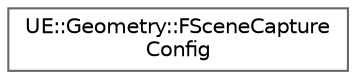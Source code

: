 digraph "Graphical Class Hierarchy"
{
 // INTERACTIVE_SVG=YES
 // LATEX_PDF_SIZE
  bgcolor="transparent";
  edge [fontname=Helvetica,fontsize=10,labelfontname=Helvetica,labelfontsize=10];
  node [fontname=Helvetica,fontsize=10,shape=box,height=0.2,width=0.4];
  rankdir="LR";
  Node0 [id="Node000000",label="UE::Geometry::FSceneCapture\lConfig",height=0.2,width=0.4,color="grey40", fillcolor="white", style="filled",URL="$d7/d95/structUE_1_1Geometry_1_1FSceneCaptureConfig.html",tooltip=" "];
}

